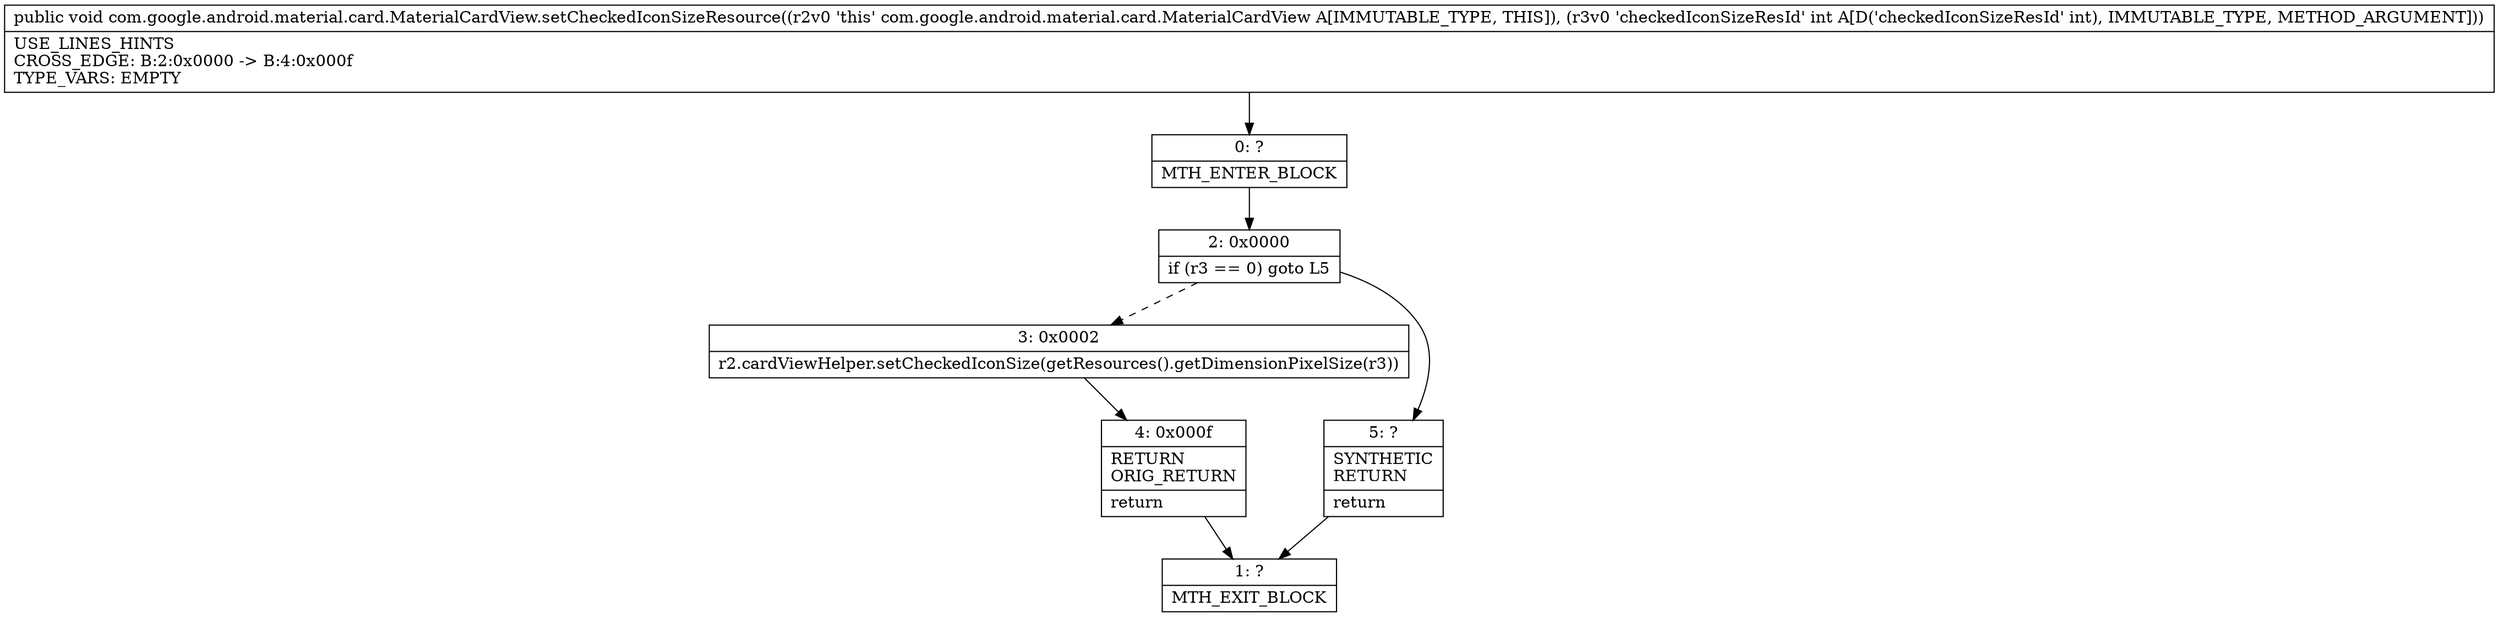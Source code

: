 digraph "CFG forcom.google.android.material.card.MaterialCardView.setCheckedIconSizeResource(I)V" {
Node_0 [shape=record,label="{0\:\ ?|MTH_ENTER_BLOCK\l}"];
Node_2 [shape=record,label="{2\:\ 0x0000|if (r3 == 0) goto L5\l}"];
Node_3 [shape=record,label="{3\:\ 0x0002|r2.cardViewHelper.setCheckedIconSize(getResources().getDimensionPixelSize(r3))\l}"];
Node_4 [shape=record,label="{4\:\ 0x000f|RETURN\lORIG_RETURN\l|return\l}"];
Node_1 [shape=record,label="{1\:\ ?|MTH_EXIT_BLOCK\l}"];
Node_5 [shape=record,label="{5\:\ ?|SYNTHETIC\lRETURN\l|return\l}"];
MethodNode[shape=record,label="{public void com.google.android.material.card.MaterialCardView.setCheckedIconSizeResource((r2v0 'this' com.google.android.material.card.MaterialCardView A[IMMUTABLE_TYPE, THIS]), (r3v0 'checkedIconSizeResId' int A[D('checkedIconSizeResId' int), IMMUTABLE_TYPE, METHOD_ARGUMENT]))  | USE_LINES_HINTS\lCROSS_EDGE: B:2:0x0000 \-\> B:4:0x000f\lTYPE_VARS: EMPTY\l}"];
MethodNode -> Node_0;Node_0 -> Node_2;
Node_2 -> Node_3[style=dashed];
Node_2 -> Node_5;
Node_3 -> Node_4;
Node_4 -> Node_1;
Node_5 -> Node_1;
}

